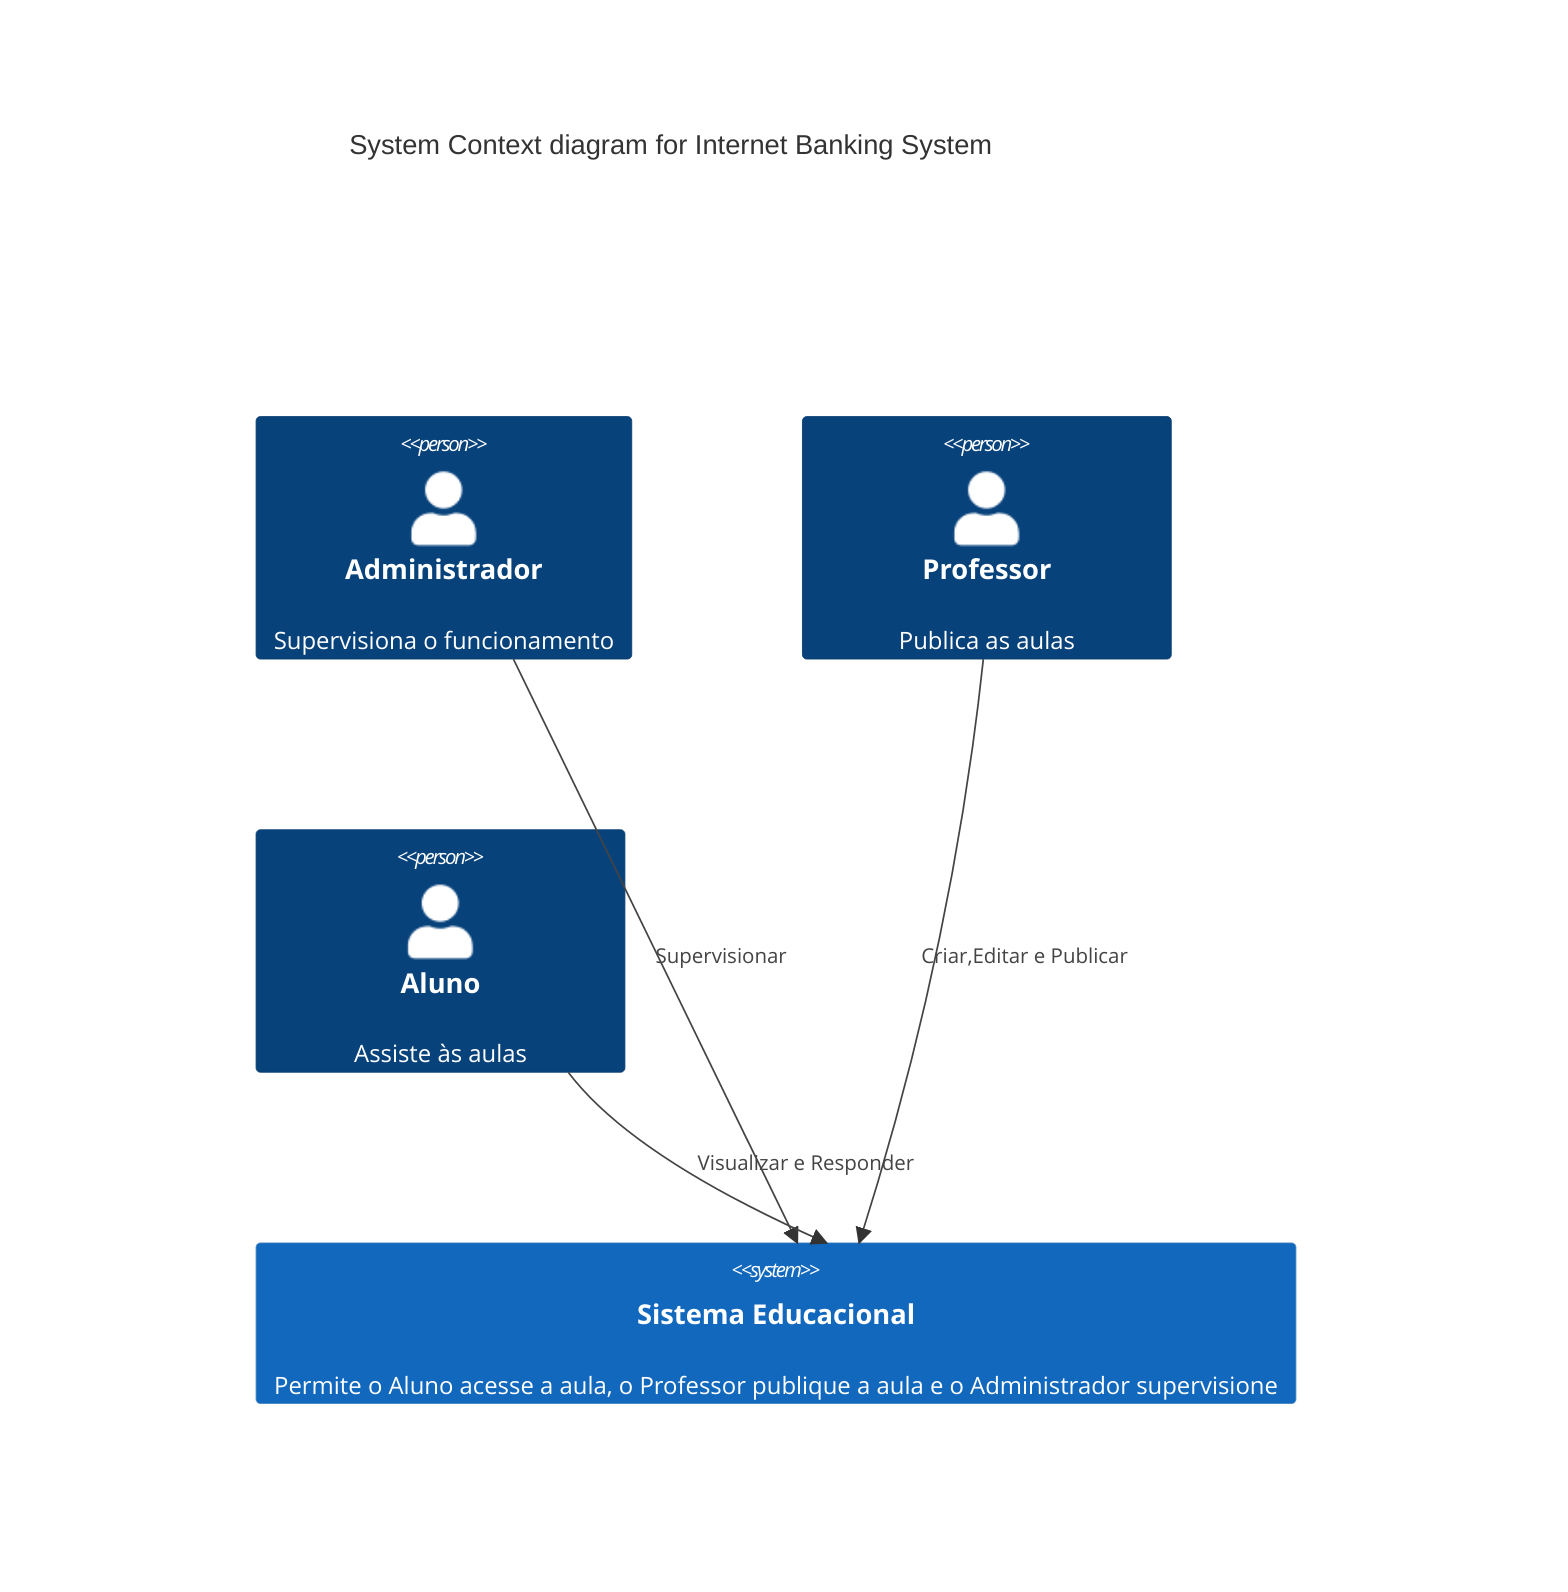 C4Context
title System Context diagram for Internet Banking System

Person(Administrador, "Administrador", "Supervisiona o funcionamento")
Person(Teacher, "Professor","Publica as aulas")
Person(Student, "Aluno","Assiste às aulas")
System(System, "Sistema Educacional", "Permite o Aluno acesse a aula, o Professor publique a aula e o Administrador supervisione")

Rel(Administrador, System,"Supervisionar")
Rel(Teacher, System,"Criar,Editar e Publicar")
Rel(Student, System,"Visualizar e Responder")